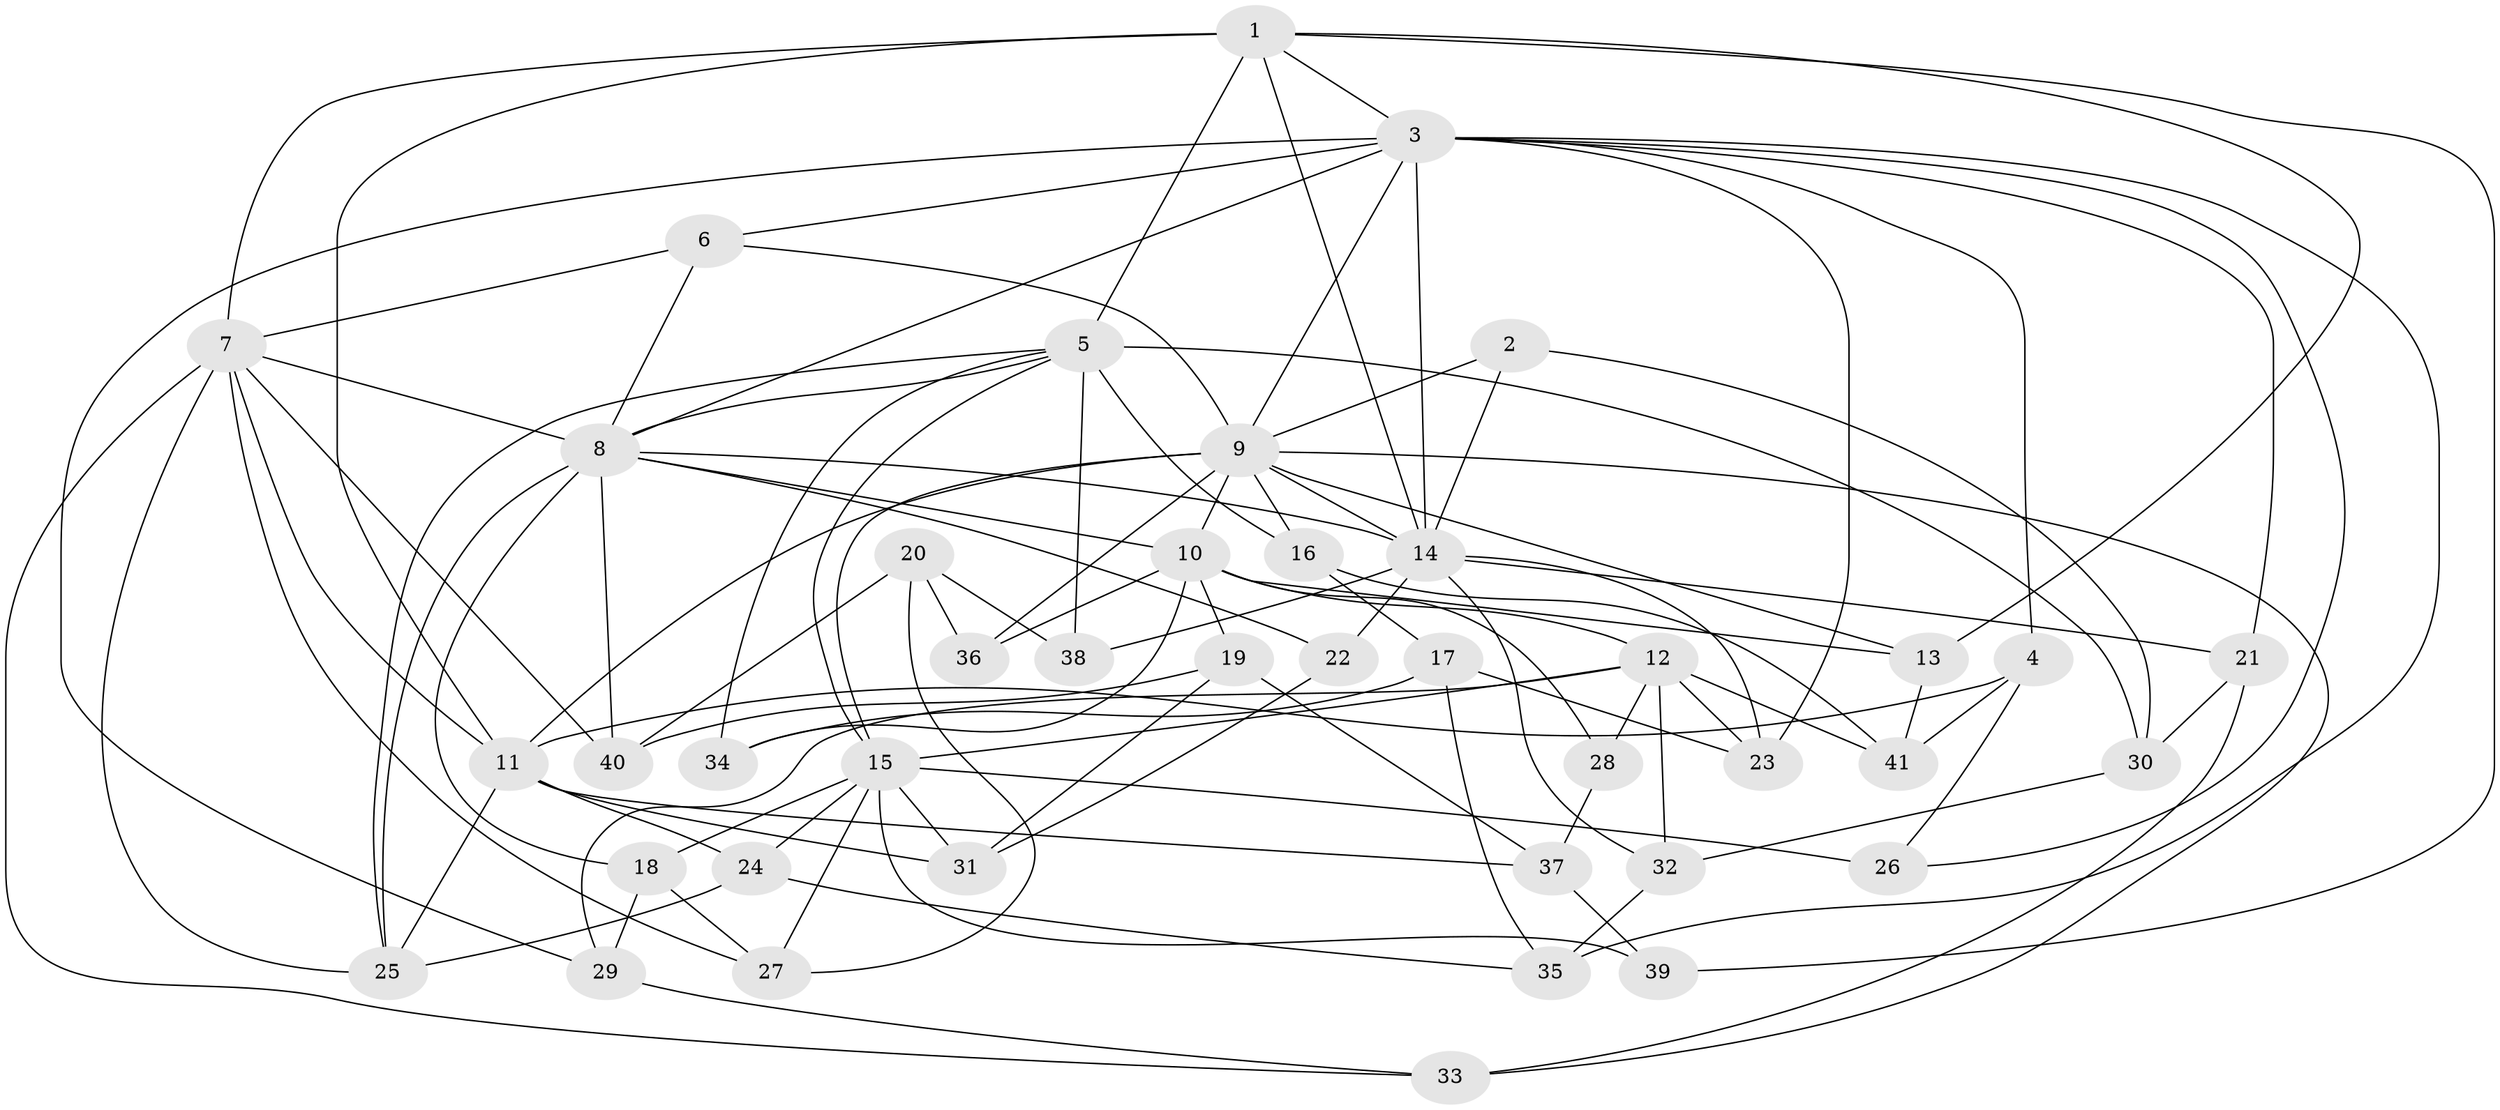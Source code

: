 // original degree distribution, {4: 1.0}
// Generated by graph-tools (version 1.1) at 2025/37/03/09/25 02:37:47]
// undirected, 41 vertices, 105 edges
graph export_dot {
graph [start="1"]
  node [color=gray90,style=filled];
  1;
  2;
  3;
  4;
  5;
  6;
  7;
  8;
  9;
  10;
  11;
  12;
  13;
  14;
  15;
  16;
  17;
  18;
  19;
  20;
  21;
  22;
  23;
  24;
  25;
  26;
  27;
  28;
  29;
  30;
  31;
  32;
  33;
  34;
  35;
  36;
  37;
  38;
  39;
  40;
  41;
  1 -- 3 [weight=2.0];
  1 -- 5 [weight=2.0];
  1 -- 7 [weight=3.0];
  1 -- 11 [weight=1.0];
  1 -- 13 [weight=1.0];
  1 -- 14 [weight=1.0];
  1 -- 39 [weight=2.0];
  2 -- 9 [weight=1.0];
  2 -- 14 [weight=2.0];
  2 -- 30 [weight=1.0];
  3 -- 4 [weight=1.0];
  3 -- 6 [weight=1.0];
  3 -- 8 [weight=1.0];
  3 -- 9 [weight=1.0];
  3 -- 14 [weight=1.0];
  3 -- 21 [weight=1.0];
  3 -- 23 [weight=1.0];
  3 -- 26 [weight=1.0];
  3 -- 29 [weight=1.0];
  3 -- 35 [weight=1.0];
  4 -- 11 [weight=1.0];
  4 -- 26 [weight=1.0];
  4 -- 41 [weight=1.0];
  5 -- 8 [weight=1.0];
  5 -- 15 [weight=1.0];
  5 -- 16 [weight=1.0];
  5 -- 25 [weight=1.0];
  5 -- 30 [weight=1.0];
  5 -- 34 [weight=2.0];
  5 -- 38 [weight=1.0];
  6 -- 7 [weight=1.0];
  6 -- 8 [weight=1.0];
  6 -- 9 [weight=1.0];
  7 -- 8 [weight=1.0];
  7 -- 11 [weight=1.0];
  7 -- 25 [weight=1.0];
  7 -- 27 [weight=1.0];
  7 -- 33 [weight=1.0];
  7 -- 40 [weight=1.0];
  8 -- 10 [weight=2.0];
  8 -- 14 [weight=1.0];
  8 -- 18 [weight=1.0];
  8 -- 22 [weight=2.0];
  8 -- 25 [weight=1.0];
  8 -- 40 [weight=1.0];
  9 -- 10 [weight=1.0];
  9 -- 11 [weight=2.0];
  9 -- 13 [weight=1.0];
  9 -- 14 [weight=1.0];
  9 -- 15 [weight=1.0];
  9 -- 16 [weight=1.0];
  9 -- 33 [weight=1.0];
  9 -- 36 [weight=1.0];
  10 -- 12 [weight=1.0];
  10 -- 13 [weight=1.0];
  10 -- 19 [weight=1.0];
  10 -- 28 [weight=1.0];
  10 -- 34 [weight=1.0];
  10 -- 36 [weight=2.0];
  11 -- 24 [weight=1.0];
  11 -- 25 [weight=2.0];
  11 -- 31 [weight=1.0];
  11 -- 37 [weight=1.0];
  12 -- 15 [weight=1.0];
  12 -- 23 [weight=1.0];
  12 -- 28 [weight=2.0];
  12 -- 29 [weight=1.0];
  12 -- 32 [weight=1.0];
  12 -- 41 [weight=1.0];
  13 -- 41 [weight=1.0];
  14 -- 21 [weight=1.0];
  14 -- 22 [weight=1.0];
  14 -- 23 [weight=1.0];
  14 -- 32 [weight=1.0];
  14 -- 38 [weight=2.0];
  15 -- 18 [weight=1.0];
  15 -- 24 [weight=1.0];
  15 -- 26 [weight=2.0];
  15 -- 27 [weight=1.0];
  15 -- 31 [weight=1.0];
  15 -- 39 [weight=1.0];
  16 -- 17 [weight=1.0];
  16 -- 41 [weight=1.0];
  17 -- 23 [weight=1.0];
  17 -- 34 [weight=1.0];
  17 -- 35 [weight=1.0];
  18 -- 27 [weight=1.0];
  18 -- 29 [weight=1.0];
  19 -- 31 [weight=1.0];
  19 -- 37 [weight=1.0];
  19 -- 40 [weight=1.0];
  20 -- 27 [weight=1.0];
  20 -- 36 [weight=1.0];
  20 -- 38 [weight=1.0];
  20 -- 40 [weight=1.0];
  21 -- 30 [weight=1.0];
  21 -- 33 [weight=1.0];
  22 -- 31 [weight=1.0];
  24 -- 25 [weight=1.0];
  24 -- 35 [weight=1.0];
  28 -- 37 [weight=1.0];
  29 -- 33 [weight=1.0];
  30 -- 32 [weight=1.0];
  32 -- 35 [weight=1.0];
  37 -- 39 [weight=1.0];
}

